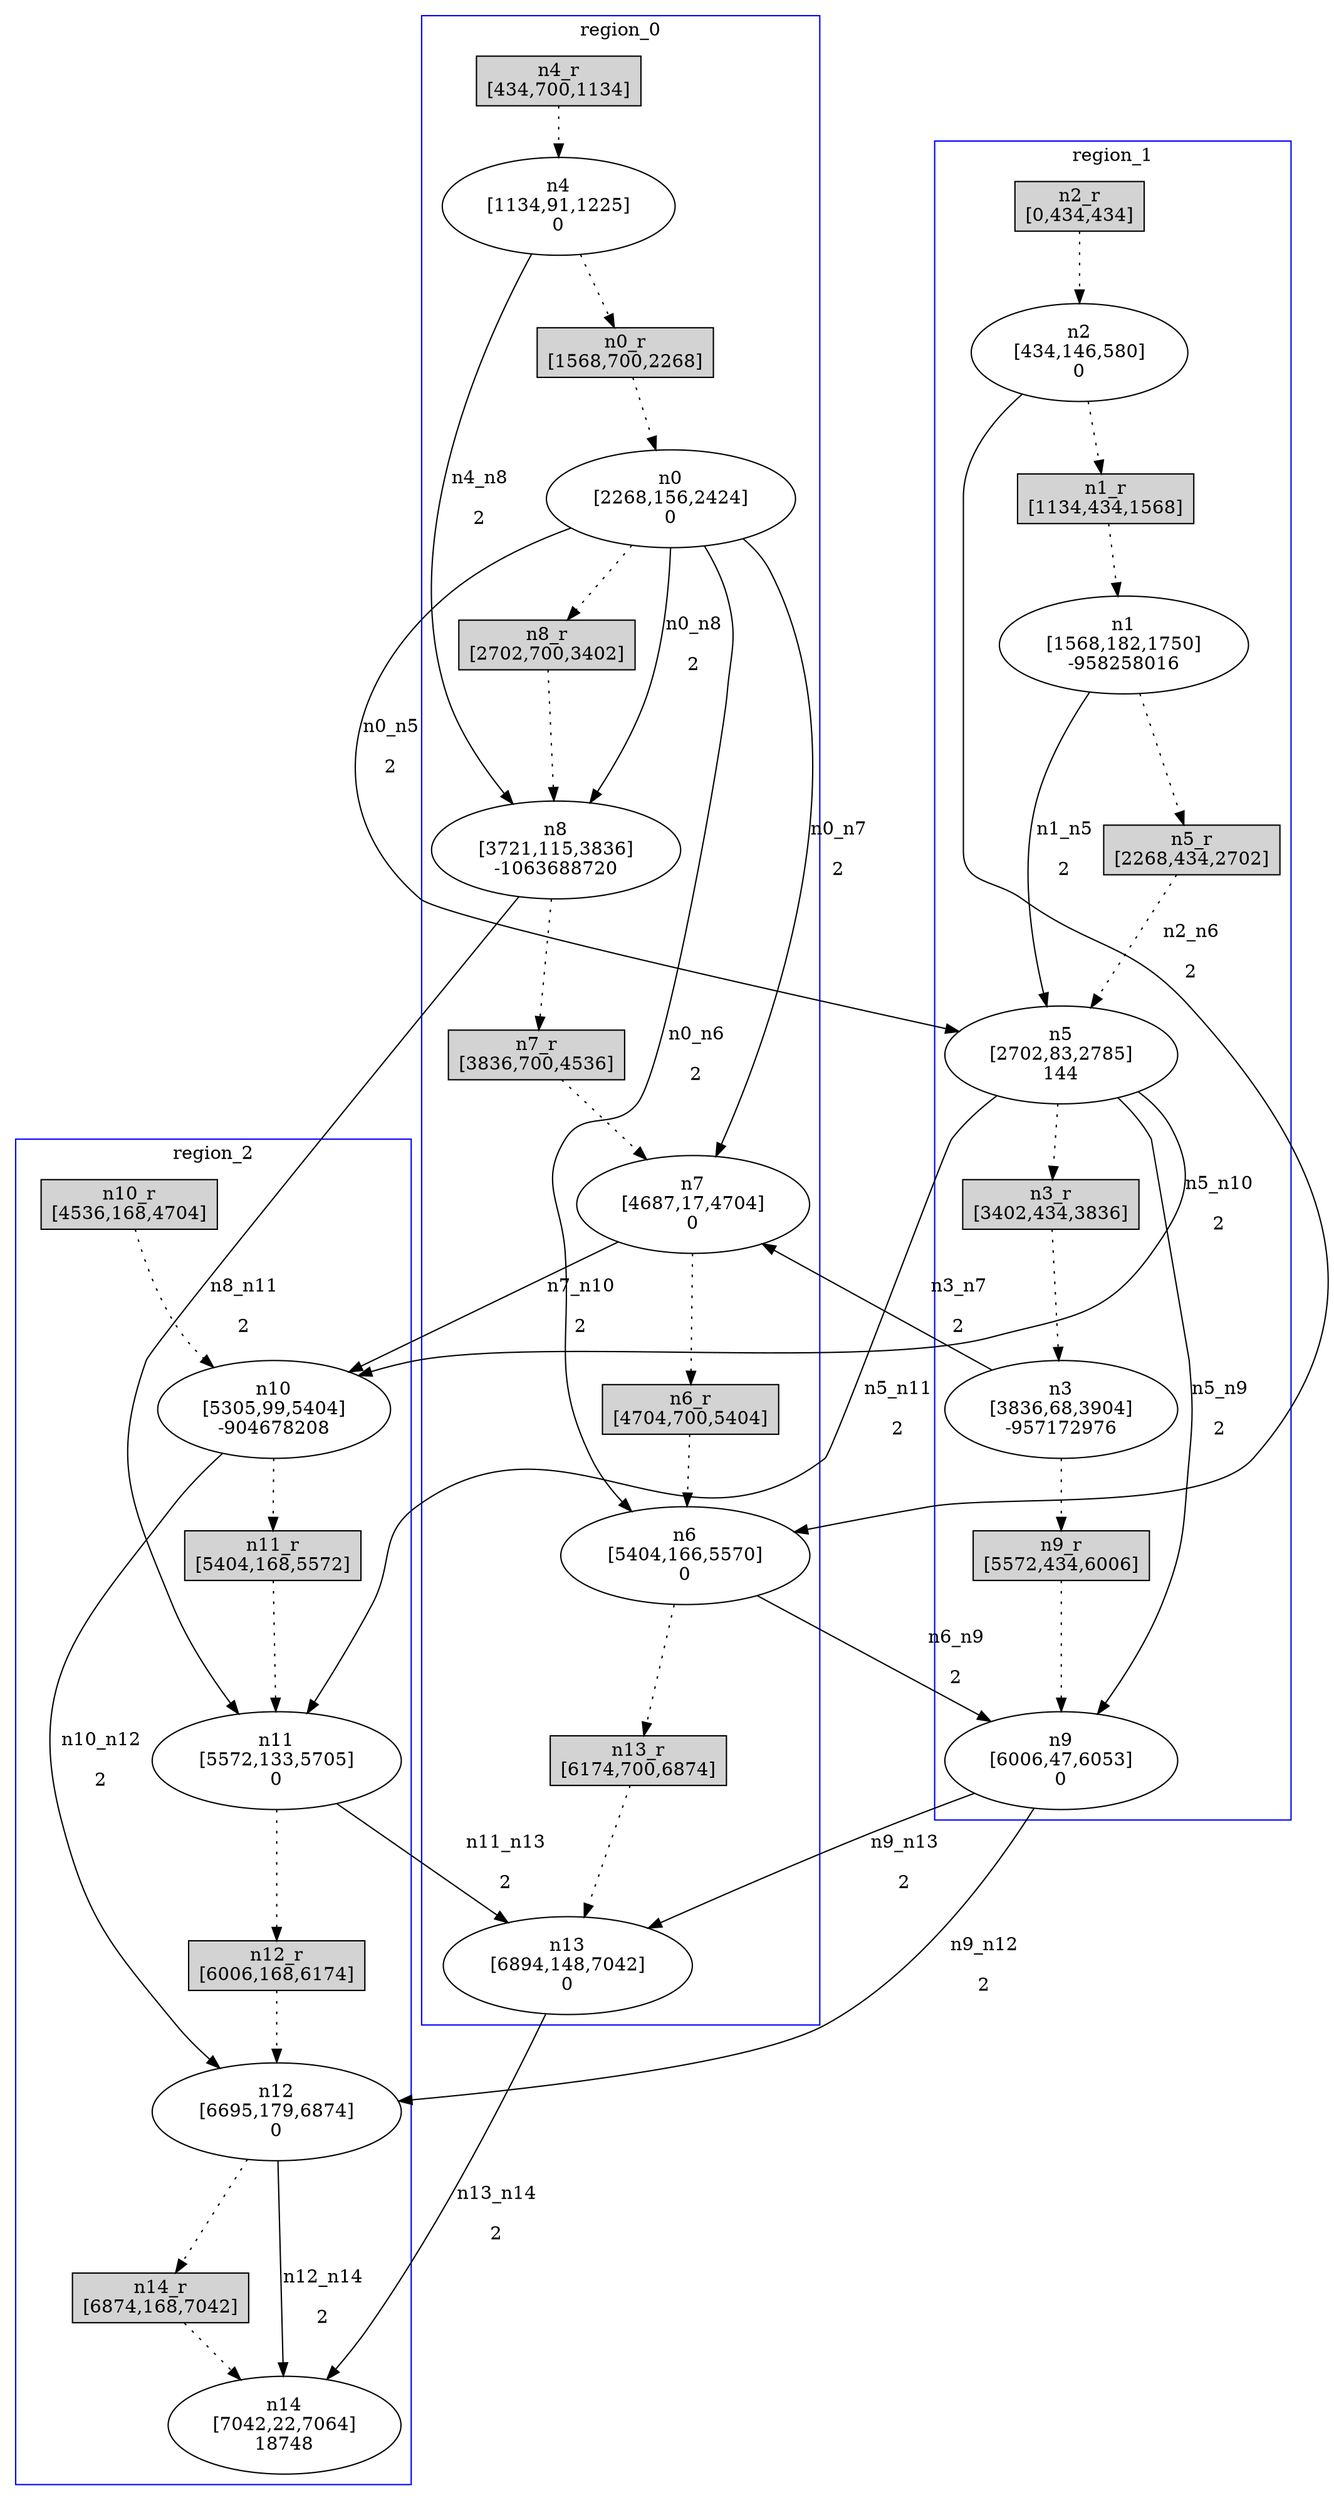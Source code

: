 //3-LSsolveMIPnSolStatus 9.
//4-SL 7064.
//5-LSsolveMIPsolveTime(double) 1800.04.
//6-reconfigurateNum(int) 15.
//7-reconfigurateTime(int) 7042.
digraph test_0 {
	size="28,40";
	subgraph cluster0 {
		stytle=filled;
		color=blue;
		label=region_0;
		n4_r [ shape = box, style = filled, label = "n4_r\n[434,700,1134]" ];
		n4 [ label="n4\n[1134,91,1225]\n0" ];
		n4_r -> n4 [ style = dotted ];
		n0_r [ shape = box, style = filled, label = "n0_r\n[1568,700,2268]" ];
		n0 [ label="n0\n[2268,156,2424]\n0" ];
		n0_r -> n0 [ style = dotted ];
		n8_r [ shape = box, style = filled, label = "n8_r\n[2702,700,3402]" ];
		n8 [ label="n8\n[3721,115,3836]\n-1063688720" ];
		n8_r -> n8 [ style = dotted ];
		n7_r [ shape = box, style = filled, label = "n7_r\n[3836,700,4536]" ];
		n7 [ label="n7\n[4687,17,4704]\n0" ];
		n7_r -> n7 [ style = dotted ];
		n6_r [ shape = box, style = filled, label = "n6_r\n[4704,700,5404]" ];
		n6 [ label="n6\n[5404,166,5570]\n0" ];
		n6_r -> n6 [ style = dotted ];
		n13_r [ shape = box, style = filled, label = "n13_r\n[6174,700,6874]" ];
		n13 [ label="n13\n[6894,148,7042]\n0" ];
		n13_r -> n13 [ style = dotted ];
		n4 -> n0_r [ style = dotted ];
		n0 -> n8_r [ style = dotted ];
		n8 -> n7_r [ style = dotted ];
		n7 -> n6_r [ style = dotted ];
		n6 -> n13_r [ style = dotted ];
	}
	subgraph cluster1 {
		stytle=filled;
		color=blue;
		label=region_1;
		n2_r [ shape = box, style = filled, label = "n2_r\n[0,434,434]" ];
		n2 [ label="n2\n[434,146,580]\n0" ];
		n2_r -> n2 [ style = dotted ];
		n1_r [ shape = box, style = filled, label = "n1_r\n[1134,434,1568]" ];
		n1 [ label="n1\n[1568,182,1750]\n-958258016" ];
		n1_r -> n1 [ style = dotted ];
		n5_r [ shape = box, style = filled, label = "n5_r\n[2268,434,2702]" ];
		n5 [ label="n5\n[2702,83,2785]\n144" ];
		n5_r -> n5 [ style = dotted ];
		n3_r [ shape = box, style = filled, label = "n3_r\n[3402,434,3836]" ];
		n3 [ label="n3\n[3836,68,3904]\n-957172976" ];
		n3_r -> n3 [ style = dotted ];
		n9_r [ shape = box, style = filled, label = "n9_r\n[5572,434,6006]" ];
		n9 [ label="n9\n[6006,47,6053]\n0" ];
		n9_r -> n9 [ style = dotted ];
		n2 -> n1_r [ style = dotted ];
		n1 -> n5_r [ style = dotted ];
		n5 -> n3_r [ style = dotted ];
		n3 -> n9_r [ style = dotted ];
	}
	subgraph cluster2 {
		stytle=filled;
		color=blue;
		label=region_2;
		n10_r [ shape = box, style = filled, label = "n10_r\n[4536,168,4704]" ];
		n10 [ label="n10\n[5305,99,5404]\n-904678208" ];
		n10_r -> n10 [ style = dotted ];
		n11_r [ shape = box, style = filled, label = "n11_r\n[5404,168,5572]" ];
		n11 [ label="n11\n[5572,133,5705]\n0" ];
		n11_r -> n11 [ style = dotted ];
		n12_r [ shape = box, style = filled, label = "n12_r\n[6006,168,6174]" ];
		n12 [ label="n12\n[6695,179,6874]\n0" ];
		n12_r -> n12 [ style = dotted ];
		n14_r [ shape = box, style = filled, label = "n14_r\n[6874,168,7042]" ];
		n14 [ label="n14\n[7042,22,7064]\n18748" ];
		n14_r -> n14 [ style = dotted ];
		n10 -> n11_r [ style = dotted ];
		n11 -> n12_r [ style = dotted ];
		n12 -> n14_r [ style = dotted ];
	}
	n0 -> n5 [ label="n0_n5\n2" ];
	n0 -> n6 [ label="n0_n6\n2" ];
	n0 -> n7 [ label="n0_n7\n2" ];
	n0 -> n8 [ label="n0_n8\n2" ];
	n5 -> n9 [ label="n5_n9\n2" ];
	n5 -> n10 [ label="n5_n10\n2" ];
	n5 -> n11 [ label="n5_n11\n2" ];
	n6 -> n9 [ label="n6_n9\n2" ];
	n7 -> n10 [ label="n7_n10\n2" ];
	n8 -> n11 [ label="n8_n11\n2" ];
	n1 -> n5 [ label="n1_n5\n2" ];
	n2 -> n6 [ label="n2_n6\n2" ];
	n3 -> n7 [ label="n3_n7\n2" ];
	n4 -> n8 [ label="n4_n8\n2" ];
	n9 -> n12 [ label="n9_n12\n2" ];
	n9 -> n13 [ label="n9_n13\n2" ];
	n10 -> n12 [ label="n10_n12\n2" ];
	n11 -> n13 [ label="n11_n13\n2" ];
	n12 -> n14 [ label="n12_n14\n2" ];
	n13 -> n14 [ label="n13_n14\n2" ];
}
